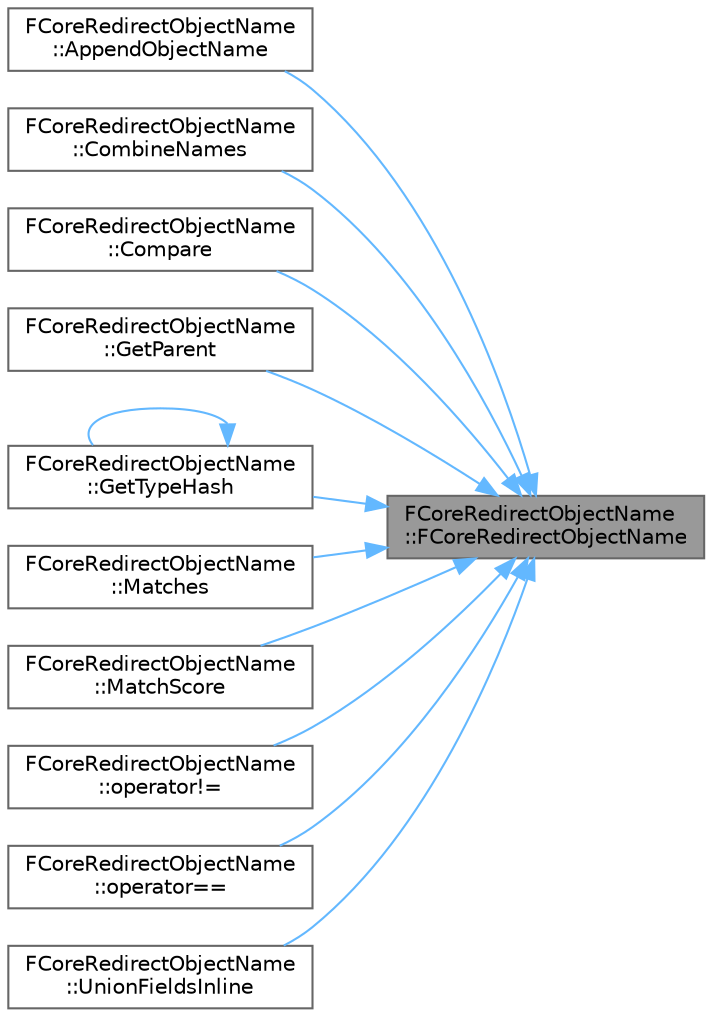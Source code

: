 digraph "FCoreRedirectObjectName::FCoreRedirectObjectName"
{
 // INTERACTIVE_SVG=YES
 // LATEX_PDF_SIZE
  bgcolor="transparent";
  edge [fontname=Helvetica,fontsize=10,labelfontname=Helvetica,labelfontsize=10];
  node [fontname=Helvetica,fontsize=10,shape=box,height=0.2,width=0.4];
  rankdir="RL";
  Node1 [id="Node000001",label="FCoreRedirectObjectName\l::FCoreRedirectObjectName",height=0.2,width=0.4,color="gray40", fillcolor="grey60", style="filled", fontcolor="black",tooltip="Default to invalid names."];
  Node1 -> Node2 [id="edge1_Node000001_Node000002",dir="back",color="steelblue1",style="solid",tooltip=" "];
  Node2 [id="Node000002",label="FCoreRedirectObjectName\l::AppendObjectName",height=0.2,width=0.4,color="grey40", fillcolor="white", style="filled",URL="$d7/d91/structFCoreRedirectObjectName.html#a408c79096eef0cfa02b65fd713a2d70c",tooltip="Given parent FCoreRedirectObjectName and FName of a child under it, return child's FCoreRedirectObjec..."];
  Node1 -> Node3 [id="edge2_Node000001_Node000003",dir="back",color="steelblue1",style="solid",tooltip=" "];
  Node3 [id="Node000003",label="FCoreRedirectObjectName\l::CombineNames",height=0.2,width=0.4,color="grey40", fillcolor="white", style="filled",URL="$d7/d91/structFCoreRedirectObjectName.html#adabe3aeedfb2d668bef00d1b820b424a",tooltip="Turn it back into an FString."];
  Node1 -> Node4 [id="edge3_Node000001_Node000004",dir="back",color="steelblue1",style="solid",tooltip=" "];
  Node4 [id="Node000004",label="FCoreRedirectObjectName\l::Compare",height=0.2,width=0.4,color="grey40", fillcolor="white", style="filled",URL="$d7/d91/structFCoreRedirectObjectName.html#ad220dee5af72e5ceeb8e690003443605",tooltip="Compares the two names lexically, returning -,0,+."];
  Node1 -> Node5 [id="edge4_Node000001_Node000005",dir="back",color="steelblue1",style="solid",tooltip=" "];
  Node5 [id="Node000005",label="FCoreRedirectObjectName\l::GetParent",height=0.2,width=0.4,color="grey40", fillcolor="white", style="filled",URL="$d7/d91/structFCoreRedirectObjectName.html#abef8d7c96d4e9965a0c46c81eec79171",tooltip="Given a child FCoreRedirectObjectName, return its parent's FCoreRedirectObjectName."];
  Node1 -> Node6 [id="edge5_Node000001_Node000006",dir="back",color="steelblue1",style="solid",tooltip=" "];
  Node6 [id="Node000006",label="FCoreRedirectObjectName\l::GetTypeHash",height=0.2,width=0.4,color="grey40", fillcolor="white", style="filled",URL="$d7/d91/structFCoreRedirectObjectName.html#ac90f24f67101a1ea9af636eb21973f50",tooltip=" "];
  Node6 -> Node6 [id="edge6_Node000006_Node000006",dir="back",color="steelblue1",style="solid",tooltip=" "];
  Node1 -> Node7 [id="edge7_Node000001_Node000007",dir="back",color="steelblue1",style="solid",tooltip=" "];
  Node7 [id="Node000007",label="FCoreRedirectObjectName\l::Matches",height=0.2,width=0.4,color="grey40", fillcolor="white", style="filled",URL="$d7/d91/structFCoreRedirectObjectName.html#a95b635339e48146832634bafe356cdb7",tooltip="Returns true if the passed in name matches requirements."];
  Node1 -> Node8 [id="edge8_Node000001_Node000008",dir="back",color="steelblue1",style="solid",tooltip=" "];
  Node8 [id="Node000008",label="FCoreRedirectObjectName\l::MatchScore",height=0.2,width=0.4,color="grey40", fillcolor="white", style="filled",URL="$d7/d91/structFCoreRedirectObjectName.html#ae76e106347f9d50ca4277e3ab7797a0b",tooltip="Returns integer of degree of match."];
  Node1 -> Node9 [id="edge9_Node000001_Node000009",dir="back",color="steelblue1",style="solid",tooltip=" "];
  Node9 [id="Node000009",label="FCoreRedirectObjectName\l::operator!=",height=0.2,width=0.4,color="grey40", fillcolor="white", style="filled",URL="$d7/d91/structFCoreRedirectObjectName.html#acf46aa8c3a42223eb740e52fa092c515",tooltip=" "];
  Node1 -> Node10 [id="edge10_Node000001_Node000010",dir="back",color="steelblue1",style="solid",tooltip=" "];
  Node10 [id="Node000010",label="FCoreRedirectObjectName\l::operator==",height=0.2,width=0.4,color="grey40", fillcolor="white", style="filled",URL="$d7/d91/structFCoreRedirectObjectName.html#a6f752c0c76b5e1e803c9d6eedb4e26af",tooltip="Checks for exact equality."];
  Node1 -> Node11 [id="edge11_Node000001_Node000011",dir="back",color="steelblue1",style="solid",tooltip=" "];
  Node11 [id="Node000011",label="FCoreRedirectObjectName\l::UnionFieldsInline",height=0.2,width=0.4,color="grey40", fillcolor="white", style="filled",URL="$d7/d91/structFCoreRedirectObjectName.html#ab9edc0268660e1e772e279d9e5137e9d",tooltip="Fills in any empty fields on this with the corresponding fields from Other."];
}
